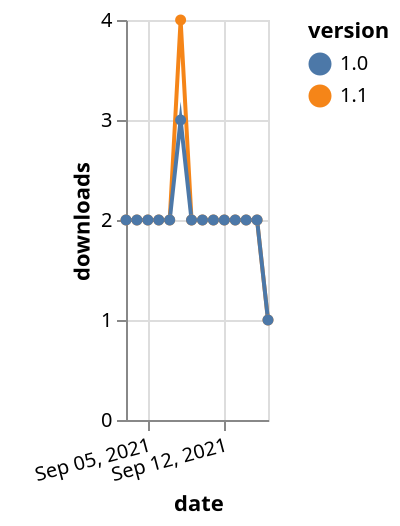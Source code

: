 {"$schema": "https://vega.github.io/schema/vega-lite/v5.json", "description": "A simple bar chart with embedded data.", "data": {"values": [{"date": "2021-09-03", "total": 961, "delta": 2, "version": "1.1"}, {"date": "2021-09-04", "total": 963, "delta": 2, "version": "1.1"}, {"date": "2021-09-05", "total": 965, "delta": 2, "version": "1.1"}, {"date": "2021-09-06", "total": 967, "delta": 2, "version": "1.1"}, {"date": "2021-09-07", "total": 969, "delta": 2, "version": "1.1"}, {"date": "2021-09-08", "total": 973, "delta": 4, "version": "1.1"}, {"date": "2021-09-09", "total": 975, "delta": 2, "version": "1.1"}, {"date": "2021-09-10", "total": 977, "delta": 2, "version": "1.1"}, {"date": "2021-09-11", "total": 979, "delta": 2, "version": "1.1"}, {"date": "2021-09-12", "total": 981, "delta": 2, "version": "1.1"}, {"date": "2021-09-13", "total": 983, "delta": 2, "version": "1.1"}, {"date": "2021-09-14", "total": 985, "delta": 2, "version": "1.1"}, {"date": "2021-09-15", "total": 987, "delta": 2, "version": "1.1"}, {"date": "2021-09-16", "total": 988, "delta": 1, "version": "1.1"}, {"date": "2021-09-03", "total": 1568, "delta": 2, "version": "1.0"}, {"date": "2021-09-04", "total": 1570, "delta": 2, "version": "1.0"}, {"date": "2021-09-05", "total": 1572, "delta": 2, "version": "1.0"}, {"date": "2021-09-06", "total": 1574, "delta": 2, "version": "1.0"}, {"date": "2021-09-07", "total": 1576, "delta": 2, "version": "1.0"}, {"date": "2021-09-08", "total": 1579, "delta": 3, "version": "1.0"}, {"date": "2021-09-09", "total": 1581, "delta": 2, "version": "1.0"}, {"date": "2021-09-10", "total": 1583, "delta": 2, "version": "1.0"}, {"date": "2021-09-11", "total": 1585, "delta": 2, "version": "1.0"}, {"date": "2021-09-12", "total": 1587, "delta": 2, "version": "1.0"}, {"date": "2021-09-13", "total": 1589, "delta": 2, "version": "1.0"}, {"date": "2021-09-14", "total": 1591, "delta": 2, "version": "1.0"}, {"date": "2021-09-15", "total": 1593, "delta": 2, "version": "1.0"}, {"date": "2021-09-16", "total": 1594, "delta": 1, "version": "1.0"}]}, "width": "container", "mark": {"type": "line", "point": {"filled": true}}, "encoding": {"x": {"field": "date", "type": "temporal", "timeUnit": "yearmonthdate", "title": "date", "axis": {"labelAngle": -15}}, "y": {"field": "delta", "type": "quantitative", "title": "downloads"}, "color": {"field": "version", "type": "nominal"}, "tooltip": {"field": "delta"}}}